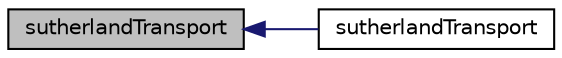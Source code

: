 digraph "sutherlandTransport"
{
  bgcolor="transparent";
  edge [fontname="Helvetica",fontsize="10",labelfontname="Helvetica",labelfontsize="10"];
  node [fontname="Helvetica",fontsize="10",shape=record];
  rankdir="LR";
  Node1 [label="sutherlandTransport",height=0.2,width=0.4,color="black", fillcolor="grey75", style="filled", fontcolor="black"];
  Node1 -> Node2 [dir="back",color="midnightblue",fontsize="10",style="solid",fontname="Helvetica"];
  Node2 [label="sutherlandTransport",height=0.2,width=0.4,color="black",URL="$a02600.html#ac1bdbc8b177f3389b216514325834245",tooltip="Construct from dictionary. "];
}
